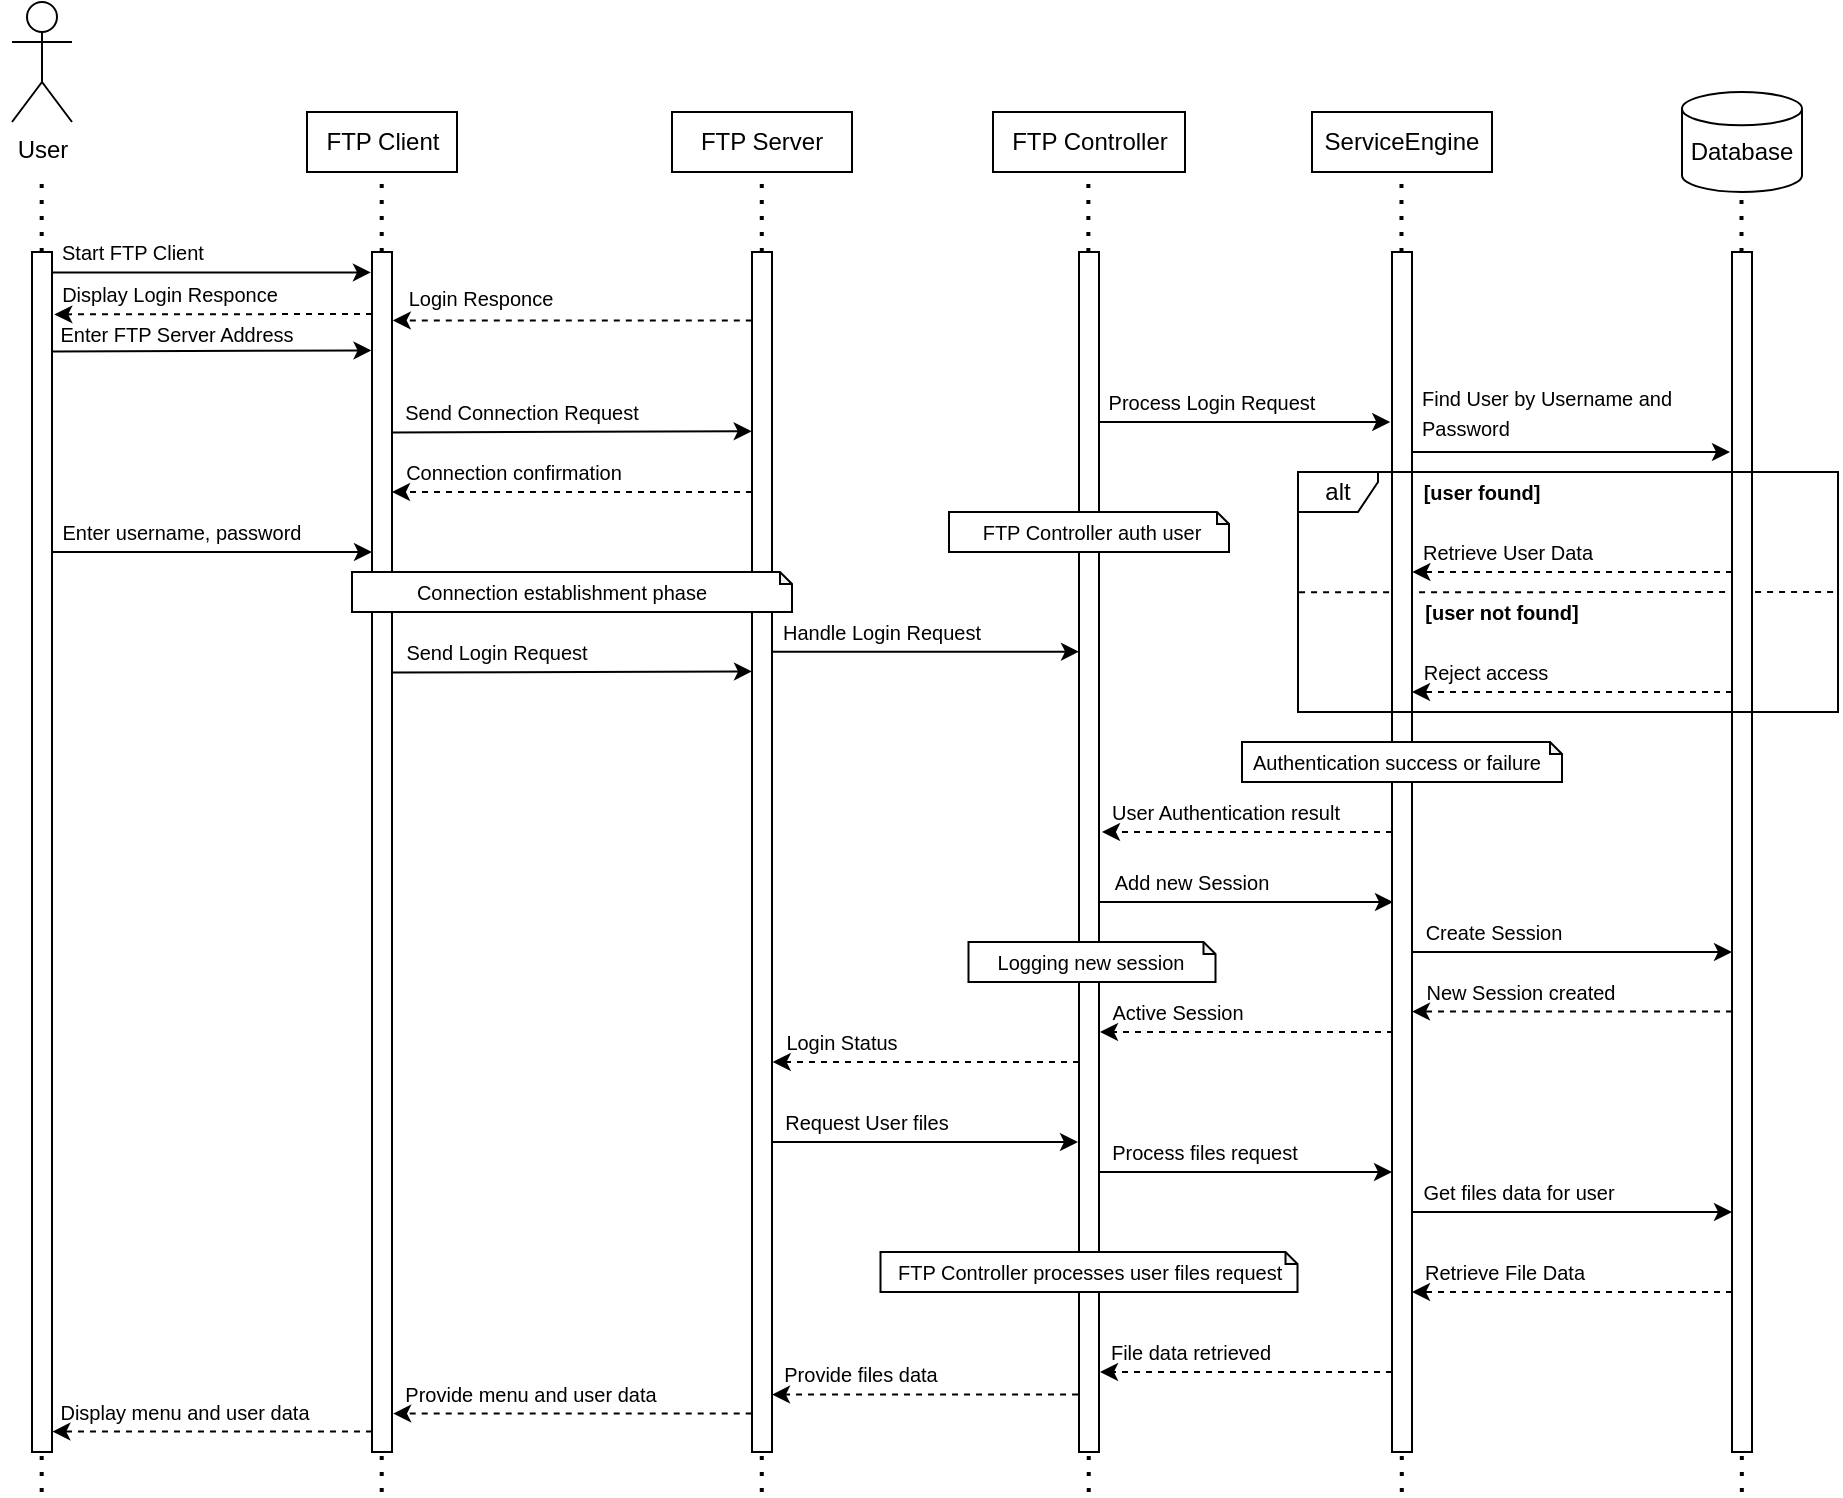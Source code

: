 <mxfile version="24.8.4">
  <diagram name="Сторінка-1" id="EHOrJvjLMRzK50lmoaZ_">
    <mxGraphModel dx="2046" dy="1054" grid="1" gridSize="10" guides="1" tooltips="1" connect="1" arrows="1" fold="1" page="1" pageScale="1" pageWidth="1169" pageHeight="1654" math="0" shadow="0">
      <root>
        <mxCell id="0" />
        <mxCell id="1" parent="0" />
        <mxCell id="5lGT_C94pFLsxoCqDlY4-63" value="" style="endArrow=none;dashed=1;html=1;rounded=0;entryX=1;entryY=0.5;entryDx=0;entryDy=0;entryPerimeter=0;exitX=0.002;exitY=0.501;exitDx=0;exitDy=0;exitPerimeter=0;" parent="1" source="5lGT_C94pFLsxoCqDlY4-61" target="5lGT_C94pFLsxoCqDlY4-61" edge="1">
          <mxGeometry width="50" height="50" relative="1" as="geometry">
            <mxPoint x="970" y="560" as="sourcePoint" />
            <mxPoint x="1020" y="510" as="targetPoint" />
          </mxGeometry>
        </mxCell>
        <mxCell id="5lGT_C94pFLsxoCqDlY4-1" value="User" style="shape=umlActor;verticalLabelPosition=bottom;verticalAlign=top;html=1;outlineConnect=0;" parent="1" vertex="1">
          <mxGeometry x="220" y="65" width="30" height="60" as="geometry" />
        </mxCell>
        <mxCell id="5lGT_C94pFLsxoCqDlY4-2" value="" style="rounded=0;whiteSpace=wrap;html=1;" parent="1" vertex="1">
          <mxGeometry x="400" y="190" width="10" height="600" as="geometry" />
        </mxCell>
        <mxCell id="5lGT_C94pFLsxoCqDlY4-3" value="" style="endArrow=none;dashed=1;html=1;dashPattern=1 3;strokeWidth=2;rounded=0;" parent="1" edge="1">
          <mxGeometry width="50" height="50" relative="1" as="geometry">
            <mxPoint x="404.86" y="810" as="sourcePoint" />
            <mxPoint x="404.86" y="790" as="targetPoint" />
          </mxGeometry>
        </mxCell>
        <mxCell id="5lGT_C94pFLsxoCqDlY4-4" value="" style="endArrow=none;dashed=1;html=1;dashPattern=1 3;strokeWidth=2;rounded=0;" parent="1" edge="1">
          <mxGeometry width="50" height="50" relative="1" as="geometry">
            <mxPoint x="404.86" y="190" as="sourcePoint" />
            <mxPoint x="404.86" y="150" as="targetPoint" />
          </mxGeometry>
        </mxCell>
        <mxCell id="5lGT_C94pFLsxoCqDlY4-5" value="" style="rounded=0;whiteSpace=wrap;html=1;" parent="1" vertex="1">
          <mxGeometry x="590" y="190" width="10" height="600" as="geometry" />
        </mxCell>
        <mxCell id="5lGT_C94pFLsxoCqDlY4-6" value="" style="endArrow=none;dashed=1;html=1;dashPattern=1 3;strokeWidth=2;rounded=0;" parent="1" edge="1">
          <mxGeometry width="50" height="50" relative="1" as="geometry">
            <mxPoint x="594.89" y="810" as="sourcePoint" />
            <mxPoint x="594.89" y="790" as="targetPoint" />
          </mxGeometry>
        </mxCell>
        <mxCell id="5lGT_C94pFLsxoCqDlY4-7" value="" style="endArrow=none;dashed=1;html=1;dashPattern=1 3;strokeWidth=2;rounded=0;" parent="1" edge="1">
          <mxGeometry width="50" height="50" relative="1" as="geometry">
            <mxPoint x="594.89" y="190" as="sourcePoint" />
            <mxPoint x="594.89" y="150" as="targetPoint" />
          </mxGeometry>
        </mxCell>
        <mxCell id="5lGT_C94pFLsxoCqDlY4-29" value="" style="rounded=0;whiteSpace=wrap;html=1;" parent="1" vertex="1">
          <mxGeometry x="1080" y="190" width="10" height="600" as="geometry" />
        </mxCell>
        <mxCell id="5lGT_C94pFLsxoCqDlY4-30" value="" style="endArrow=none;dashed=1;html=1;dashPattern=1 3;strokeWidth=2;rounded=0;" parent="1" edge="1">
          <mxGeometry width="50" height="50" relative="1" as="geometry">
            <mxPoint x="1084.92" y="810" as="sourcePoint" />
            <mxPoint x="1084.92" y="790" as="targetPoint" />
          </mxGeometry>
        </mxCell>
        <mxCell id="5lGT_C94pFLsxoCqDlY4-32" value="" style="rounded=0;whiteSpace=wrap;html=1;" parent="1" vertex="1">
          <mxGeometry x="910" y="190" width="10" height="600" as="geometry" />
        </mxCell>
        <mxCell id="5lGT_C94pFLsxoCqDlY4-33" value="" style="endArrow=none;dashed=1;html=1;dashPattern=1 3;strokeWidth=2;rounded=0;" parent="1" edge="1">
          <mxGeometry width="50" height="50" relative="1" as="geometry">
            <mxPoint x="914.9" y="810" as="sourcePoint" />
            <mxPoint x="914.9" y="790" as="targetPoint" />
          </mxGeometry>
        </mxCell>
        <mxCell id="5lGT_C94pFLsxoCqDlY4-34" value="" style="endArrow=none;dashed=1;html=1;dashPattern=1 3;strokeWidth=2;rounded=0;" parent="1" edge="1">
          <mxGeometry width="50" height="50" relative="1" as="geometry">
            <mxPoint x="1084.75" y="190" as="sourcePoint" />
            <mxPoint x="1084.75" y="150" as="targetPoint" />
          </mxGeometry>
        </mxCell>
        <mxCell id="5lGT_C94pFLsxoCqDlY4-35" value="" style="rounded=0;whiteSpace=wrap;html=1;" parent="1" vertex="1">
          <mxGeometry x="753.5" y="190" width="10" height="600" as="geometry" />
        </mxCell>
        <mxCell id="5lGT_C94pFLsxoCqDlY4-36" value="" style="endArrow=none;dashed=1;html=1;dashPattern=1 3;strokeWidth=2;rounded=0;" parent="1" edge="1">
          <mxGeometry width="50" height="50" relative="1" as="geometry">
            <mxPoint x="758.37" y="810" as="sourcePoint" />
            <mxPoint x="758.37" y="790" as="targetPoint" />
          </mxGeometry>
        </mxCell>
        <mxCell id="5lGT_C94pFLsxoCqDlY4-37" value="" style="endArrow=none;dashed=1;html=1;dashPattern=1 3;strokeWidth=2;rounded=0;" parent="1" edge="1">
          <mxGeometry width="50" height="50" relative="1" as="geometry">
            <mxPoint x="914.74" y="190" as="sourcePoint" />
            <mxPoint x="914.74" y="150" as="targetPoint" />
          </mxGeometry>
        </mxCell>
        <mxCell id="5lGT_C94pFLsxoCqDlY4-38" value="FTP Server" style="text;html=1;align=center;verticalAlign=middle;whiteSpace=wrap;rounded=0;strokeColor=default;" parent="1" vertex="1">
          <mxGeometry x="550" y="120" width="90" height="30" as="geometry" />
        </mxCell>
        <mxCell id="5lGT_C94pFLsxoCqDlY4-40" value="" style="endArrow=classic;html=1;rounded=0;entryX=0;entryY=0.014;entryDx=0;entryDy=0;entryPerimeter=0;exitX=1.016;exitY=0.015;exitDx=0;exitDy=0;exitPerimeter=0;" parent="1" edge="1">
          <mxGeometry width="50" height="50" relative="1" as="geometry">
            <mxPoint x="410.0" y="280.22" as="sourcePoint" />
            <mxPoint x="589.84" y="279.62" as="targetPoint" />
          </mxGeometry>
        </mxCell>
        <mxCell id="5lGT_C94pFLsxoCqDlY4-41" value="&lt;span style=&quot;font-size: 10px;&quot;&gt;Send Connection Request&lt;/span&gt;" style="text;html=1;align=center;verticalAlign=middle;whiteSpace=wrap;rounded=0;" parent="1" vertex="1">
          <mxGeometry x="410" y="260" width="130" height="20" as="geometry" />
        </mxCell>
        <mxCell id="5lGT_C94pFLsxoCqDlY4-42" value="" style="endArrow=classic;html=1;rounded=0;entryX=1.039;entryY=0.057;entryDx=0;entryDy=0;entryPerimeter=0;exitX=-0.009;exitY=0.057;exitDx=0;exitDy=0;exitPerimeter=0;dashed=1;" parent="1" source="5lGT_C94pFLsxoCqDlY4-5" target="5lGT_C94pFLsxoCqDlY4-2" edge="1">
          <mxGeometry width="50" height="50" relative="1" as="geometry">
            <mxPoint x="570" y="230" as="sourcePoint" />
            <mxPoint x="700" y="240" as="targetPoint" />
          </mxGeometry>
        </mxCell>
        <mxCell id="5lGT_C94pFLsxoCqDlY4-43" value="&lt;span style=&quot;font-size: 10px;&quot;&gt;Login Responce&lt;/span&gt;" style="text;html=1;align=center;verticalAlign=middle;whiteSpace=wrap;rounded=0;" parent="1" vertex="1">
          <mxGeometry x="403" y="208" width="102.5" height="10" as="geometry" />
        </mxCell>
        <mxCell id="5lGT_C94pFLsxoCqDlY4-44" value="" style="endArrow=classic;html=1;rounded=0;entryX=0;entryY=0.097;entryDx=0;entryDy=0;entryPerimeter=0;exitX=0.978;exitY=0.098;exitDx=0;exitDy=0;exitPerimeter=0;" parent="1" edge="1">
          <mxGeometry width="50" height="50" relative="1" as="geometry">
            <mxPoint x="409.78" y="400.3" as="sourcePoint" />
            <mxPoint x="590" y="399.7" as="targetPoint" />
          </mxGeometry>
        </mxCell>
        <mxCell id="5lGT_C94pFLsxoCqDlY4-45" value="&lt;span style=&quot;font-size: 10px;&quot;&gt;Send Login Request&lt;/span&gt;" style="text;html=1;align=center;verticalAlign=middle;whiteSpace=wrap;rounded=0;" parent="1" vertex="1">
          <mxGeometry x="400" y="385" width="125" height="10" as="geometry" />
        </mxCell>
        <mxCell id="5lGT_C94pFLsxoCqDlY4-46" value="" style="endArrow=classic;html=1;rounded=0;entryX=1.058;entryY=0.968;entryDx=0;entryDy=0;entryPerimeter=0;exitX=-0.015;exitY=0.968;exitDx=0;exitDy=0;exitPerimeter=0;dashed=1;" parent="1" source="5lGT_C94pFLsxoCqDlY4-5" target="5lGT_C94pFLsxoCqDlY4-2" edge="1">
          <mxGeometry width="50" height="50" relative="1" as="geometry">
            <mxPoint x="590" y="770" as="sourcePoint" />
            <mxPoint x="650" y="820" as="targetPoint" />
          </mxGeometry>
        </mxCell>
        <mxCell id="5lGT_C94pFLsxoCqDlY4-47" value="&lt;font style=&quot;font-size: 10px;&quot;&gt;Provide menu and user data&lt;/font&gt;" style="text;html=1;align=center;verticalAlign=middle;whiteSpace=wrap;rounded=0;" parent="1" vertex="1">
          <mxGeometry x="406" y="746" width="147" height="30" as="geometry" />
        </mxCell>
        <mxCell id="5lGT_C94pFLsxoCqDlY4-48" value="" style="endArrow=none;dashed=1;html=1;dashPattern=1 3;strokeWidth=2;rounded=0;" parent="1" edge="1">
          <mxGeometry width="50" height="50" relative="1" as="geometry">
            <mxPoint x="758.18" y="190" as="sourcePoint" />
            <mxPoint x="758.18" y="150" as="targetPoint" />
          </mxGeometry>
        </mxCell>
        <mxCell id="5lGT_C94pFLsxoCqDlY4-49" value="FTP Controller" style="text;html=1;align=center;verticalAlign=middle;whiteSpace=wrap;rounded=0;strokeColor=default;" parent="1" vertex="1">
          <mxGeometry x="710.5" y="120" width="96" height="30" as="geometry" />
        </mxCell>
        <mxCell id="5lGT_C94pFLsxoCqDlY4-50" value="" style="endArrow=classic;html=1;rounded=0;entryX=-0.005;entryY=0.133;entryDx=0;entryDy=0;entryPerimeter=0;exitX=1.026;exitY=0.133;exitDx=0;exitDy=0;exitPerimeter=0;" parent="1" edge="1">
          <mxGeometry width="50" height="50" relative="1" as="geometry">
            <mxPoint x="600.5" y="389.83" as="sourcePoint" />
            <mxPoint x="753.5" y="389.83" as="targetPoint" />
          </mxGeometry>
        </mxCell>
        <mxCell id="5lGT_C94pFLsxoCqDlY4-51" value="&lt;font style=&quot;font-size: 10px;&quot;&gt;Handle Login Request&lt;/font&gt;" style="text;html=1;align=center;verticalAlign=middle;whiteSpace=wrap;rounded=0;" parent="1" vertex="1">
          <mxGeometry x="595" y="365" width="120" height="30" as="geometry" />
        </mxCell>
        <mxCell id="5lGT_C94pFLsxoCqDlY4-52" value="" style="endArrow=classic;html=1;rounded=0;entryX=1.033;entryY=0.799;entryDx=0;entryDy=0;entryPerimeter=0;exitX=-0.001;exitY=0.799;exitDx=0;exitDy=0;exitPerimeter=0;dashed=1;" parent="1" edge="1">
          <mxGeometry width="50" height="50" relative="1" as="geometry">
            <mxPoint x="753.5" y="595.0" as="sourcePoint" />
            <mxPoint x="600.34" y="595.0" as="targetPoint" />
          </mxGeometry>
        </mxCell>
        <mxCell id="5lGT_C94pFLsxoCqDlY4-53" value="" style="endArrow=classic;html=1;rounded=0;entryX=-0.034;entryY=0.866;entryDx=0;entryDy=0;entryPerimeter=0;exitX=-0.001;exitY=0.799;exitDx=0;exitDy=0;exitPerimeter=0;" parent="1" edge="1">
          <mxGeometry width="50" height="50" relative="1" as="geometry">
            <mxPoint x="600" y="635" as="sourcePoint" />
            <mxPoint x="753" y="635" as="targetPoint" />
          </mxGeometry>
        </mxCell>
        <mxCell id="5lGT_C94pFLsxoCqDlY4-54" value="" style="endArrow=classic;html=1;rounded=0;entryX=1.047;entryY=0.968;entryDx=0;entryDy=0;entryPerimeter=0;exitX=-0.048;exitY=0.952;exitDx=0;exitDy=0;exitPerimeter=0;dashed=1;" parent="1" source="5lGT_C94pFLsxoCqDlY4-35" edge="1">
          <mxGeometry width="50" height="50" relative="1" as="geometry">
            <mxPoint x="752.61" y="760.7" as="sourcePoint" />
            <mxPoint x="600" y="761.3" as="targetPoint" />
          </mxGeometry>
        </mxCell>
        <mxCell id="5lGT_C94pFLsxoCqDlY4-55" value="&lt;span style=&quot;font-size: 10px;&quot;&gt;Login Status&lt;/span&gt;" style="text;html=1;align=center;verticalAlign=middle;whiteSpace=wrap;rounded=0;" parent="1" vertex="1">
          <mxGeometry x="570" y="570" width="130" height="30" as="geometry" />
        </mxCell>
        <mxCell id="5lGT_C94pFLsxoCqDlY4-56" value="&lt;font style=&quot;font-size: 10px;&quot;&gt;Request User files&lt;/font&gt;" style="text;html=1;align=center;verticalAlign=middle;whiteSpace=wrap;rounded=0;" parent="1" vertex="1">
          <mxGeometry x="576" y="610" width="143" height="30" as="geometry" />
        </mxCell>
        <mxCell id="5lGT_C94pFLsxoCqDlY4-57" value="&lt;font style=&quot;font-size: 10px;&quot;&gt;Provide files data&lt;/font&gt;" style="text;html=1;align=center;verticalAlign=middle;whiteSpace=wrap;rounded=0;" parent="1" vertex="1">
          <mxGeometry x="585" y="736" width="119" height="30" as="geometry" />
        </mxCell>
        <mxCell id="5lGT_C94pFLsxoCqDlY4-58" value="ServiceEngine" style="text;html=1;align=center;verticalAlign=middle;whiteSpace=wrap;rounded=0;strokeColor=default;" parent="1" vertex="1">
          <mxGeometry x="870" y="120" width="90" height="30" as="geometry" />
        </mxCell>
        <mxCell id="5lGT_C94pFLsxoCqDlY4-59" value="" style="endArrow=classic;html=1;rounded=0;entryX=-0.037;entryY=0.2;entryDx=0;entryDy=0;entryPerimeter=0;exitX=1.026;exitY=0.133;exitDx=0;exitDy=0;exitPerimeter=0;" parent="1" edge="1">
          <mxGeometry width="50" height="50" relative="1" as="geometry">
            <mxPoint x="763" y="275" as="sourcePoint" />
            <mxPoint x="909.13" y="275" as="targetPoint" />
          </mxGeometry>
        </mxCell>
        <mxCell id="5lGT_C94pFLsxoCqDlY4-60" value="&lt;font style=&quot;font-size: 10px;&quot;&gt;Process Login Request&lt;/font&gt;" style="text;html=1;align=center;verticalAlign=middle;whiteSpace=wrap;rounded=0;" parent="1" vertex="1">
          <mxGeometry x="750" y="250" width="140" height="30" as="geometry" />
        </mxCell>
        <mxCell id="5lGT_C94pFLsxoCqDlY4-61" value="alt" style="shape=umlFrame;whiteSpace=wrap;html=1;pointerEvents=0;fillColor=none;width=40;height=20;" parent="1" vertex="1">
          <mxGeometry x="863" y="300" width="270" height="120" as="geometry" />
        </mxCell>
        <mxCell id="5lGT_C94pFLsxoCqDlY4-64" value="" style="endArrow=classic;html=1;rounded=0;exitX=-0.019;exitY=0.367;exitDx=0;exitDy=0;exitPerimeter=0;dashed=1;" parent="1" edge="1">
          <mxGeometry width="50" height="50" relative="1" as="geometry">
            <mxPoint x="1080" y="350" as="sourcePoint" />
            <mxPoint x="920.19" y="350" as="targetPoint" />
          </mxGeometry>
        </mxCell>
        <mxCell id="5lGT_C94pFLsxoCqDlY4-65" value="" style="endArrow=classic;html=1;rounded=0;exitX=-0.019;exitY=0.367;exitDx=0;exitDy=0;exitPerimeter=0;dashed=1;" parent="1" edge="1">
          <mxGeometry width="50" height="50" relative="1" as="geometry">
            <mxPoint x="1080" y="410" as="sourcePoint" />
            <mxPoint x="920" y="410" as="targetPoint" />
          </mxGeometry>
        </mxCell>
        <mxCell id="5lGT_C94pFLsxoCqDlY4-66" value="&lt;font style=&quot;font-size: 10px;&quot;&gt;&lt;b&gt;[user found]&lt;/b&gt;&lt;/font&gt;" style="text;html=1;align=center;verticalAlign=middle;whiteSpace=wrap;rounded=0;" parent="1" vertex="1">
          <mxGeometry x="920" y="295" width="70" height="30" as="geometry" />
        </mxCell>
        <mxCell id="5lGT_C94pFLsxoCqDlY4-67" value="&lt;font style=&quot;font-size: 10px;&quot;&gt;&lt;b&gt;[user not found]&lt;/b&gt;&lt;/font&gt;" style="text;html=1;align=center;verticalAlign=middle;whiteSpace=wrap;rounded=0;" parent="1" vertex="1">
          <mxGeometry x="920" y="355" width="90" height="30" as="geometry" />
        </mxCell>
        <mxCell id="5lGT_C94pFLsxoCqDlY4-68" value="&lt;font style=&quot;font-size: 10px;&quot;&gt;Retrieve User Data&lt;/font&gt;" style="text;html=1;align=center;verticalAlign=middle;whiteSpace=wrap;rounded=0;" parent="1" vertex="1">
          <mxGeometry x="913" y="325" width="110" height="30" as="geometry" />
        </mxCell>
        <mxCell id="5lGT_C94pFLsxoCqDlY4-69" value="&lt;span style=&quot;font-size: 10px;&quot;&gt;Reject access&lt;/span&gt;" style="text;html=1;align=center;verticalAlign=middle;whiteSpace=wrap;rounded=0;" parent="1" vertex="1">
          <mxGeometry x="902" y="385" width="110" height="30" as="geometry" />
        </mxCell>
        <mxCell id="5lGT_C94pFLsxoCqDlY4-70" value="" style="endArrow=classic;html=1;rounded=0;entryX=-0.037;entryY=0.2;entryDx=0;entryDy=0;entryPerimeter=0;exitX=0.026;exitY=0.533;exitDx=0;exitDy=0;exitPerimeter=0;dashed=1;" parent="1" edge="1">
          <mxGeometry width="50" height="50" relative="1" as="geometry">
            <mxPoint x="910" y="480" as="sourcePoint" />
            <mxPoint x="765.0" y="480" as="targetPoint" />
          </mxGeometry>
        </mxCell>
        <mxCell id="5lGT_C94pFLsxoCqDlY4-71" value="&lt;font style=&quot;font-size: 10px;&quot;&gt;User Authentication result&lt;/font&gt;" style="text;html=1;align=center;verticalAlign=middle;whiteSpace=wrap;rounded=0;" parent="1" vertex="1">
          <mxGeometry x="763.5" y="455" width="126" height="30" as="geometry" />
        </mxCell>
        <mxCell id="5lGT_C94pFLsxoCqDlY4-72" value="" style="endArrow=classic;html=1;rounded=0;entryX=-0.037;entryY=0.2;entryDx=0;entryDy=0;entryPerimeter=0;exitX=1.026;exitY=0.133;exitDx=0;exitDy=0;exitPerimeter=0;" parent="1" edge="1">
          <mxGeometry width="50" height="50" relative="1" as="geometry">
            <mxPoint x="764" y="515" as="sourcePoint" />
            <mxPoint x="910.5" y="515" as="targetPoint" />
          </mxGeometry>
        </mxCell>
        <mxCell id="5lGT_C94pFLsxoCqDlY4-73" value="&lt;font style=&quot;font-size: 10px;&quot;&gt;Add new Session&lt;/font&gt;" style="text;html=1;align=center;verticalAlign=middle;whiteSpace=wrap;rounded=0;" parent="1" vertex="1">
          <mxGeometry x="759.5" y="490" width="100" height="30" as="geometry" />
        </mxCell>
        <mxCell id="5lGT_C94pFLsxoCqDlY4-74" value="" style="endArrow=classic;html=1;rounded=0;entryX=-0.037;entryY=0.2;entryDx=0;entryDy=0;entryPerimeter=0;exitX=0.026;exitY=0.533;exitDx=0;exitDy=0;exitPerimeter=0;dashed=1;" parent="1" edge="1">
          <mxGeometry width="50" height="50" relative="1" as="geometry">
            <mxPoint x="910.5" y="580" as="sourcePoint" />
            <mxPoint x="764.0" y="580" as="targetPoint" />
          </mxGeometry>
        </mxCell>
        <mxCell id="5lGT_C94pFLsxoCqDlY4-75" value="&lt;font style=&quot;font-size: 10px;&quot;&gt;Active Session&lt;/font&gt;" style="text;html=1;align=center;verticalAlign=middle;whiteSpace=wrap;rounded=0;" parent="1" vertex="1">
          <mxGeometry x="738" y="555" width="130" height="30" as="geometry" />
        </mxCell>
        <mxCell id="5lGT_C94pFLsxoCqDlY4-77" value="" style="endArrow=classic;html=1;rounded=0;entryX=-0.037;entryY=0.2;entryDx=0;entryDy=0;entryPerimeter=0;exitX=1.026;exitY=0.133;exitDx=0;exitDy=0;exitPerimeter=0;" parent="1" edge="1">
          <mxGeometry width="50" height="50" relative="1" as="geometry">
            <mxPoint x="920" y="290" as="sourcePoint" />
            <mxPoint x="1079" y="290" as="targetPoint" />
          </mxGeometry>
        </mxCell>
        <mxCell id="5lGT_C94pFLsxoCqDlY4-78" value="&lt;span style=&quot;font-size: 10px;&quot;&gt;Find User by Username and Password&lt;/span&gt;" style="text;html=1;align=left;verticalAlign=middle;whiteSpace=wrap;rounded=0;" parent="1" vertex="1">
          <mxGeometry x="923" y="255" width="173" height="30" as="geometry" />
        </mxCell>
        <mxCell id="5lGT_C94pFLsxoCqDlY4-79" value="" style="endArrow=classic;html=1;rounded=0;entryX=-0.037;entryY=0.2;entryDx=0;entryDy=0;entryPerimeter=0;exitX=1.026;exitY=0.133;exitDx=0;exitDy=0;exitPerimeter=0;" parent="1" edge="1">
          <mxGeometry width="50" height="50" relative="1" as="geometry">
            <mxPoint x="920" y="540" as="sourcePoint" />
            <mxPoint x="1080" y="540" as="targetPoint" />
          </mxGeometry>
        </mxCell>
        <mxCell id="5lGT_C94pFLsxoCqDlY4-80" value="&lt;font style=&quot;font-size: 10px;&quot;&gt;Create Session&lt;/font&gt;" style="text;html=1;align=center;verticalAlign=middle;whiteSpace=wrap;rounded=0;" parent="1" vertex="1">
          <mxGeometry x="906" y="515" width="110" height="30" as="geometry" />
        </mxCell>
        <mxCell id="5lGT_C94pFLsxoCqDlY4-81" value="" style="endArrow=classic;html=1;rounded=0;entryX=-0.037;entryY=0.2;entryDx=0;entryDy=0;entryPerimeter=0;exitX=1.026;exitY=0.133;exitDx=0;exitDy=0;exitPerimeter=0;dashed=1;" parent="1" edge="1">
          <mxGeometry width="50" height="50" relative="1" as="geometry">
            <mxPoint x="1080" y="569.8" as="sourcePoint" />
            <mxPoint x="920" y="569.8" as="targetPoint" />
          </mxGeometry>
        </mxCell>
        <mxCell id="5lGT_C94pFLsxoCqDlY4-82" value="&lt;font style=&quot;font-size: 10px;&quot;&gt;New Session created&lt;/font&gt;" style="text;html=1;align=center;verticalAlign=middle;whiteSpace=wrap;rounded=0;" parent="1" vertex="1">
          <mxGeometry x="913" y="545" width="123" height="30" as="geometry" />
        </mxCell>
        <mxCell id="5lGT_C94pFLsxoCqDlY4-83" value="" style="endArrow=classic;html=1;rounded=0;entryX=-0.037;entryY=0.2;entryDx=0;entryDy=0;entryPerimeter=0;exitX=1.026;exitY=0.133;exitDx=0;exitDy=0;exitPerimeter=0;" parent="1" edge="1">
          <mxGeometry width="50" height="50" relative="1" as="geometry">
            <mxPoint x="764" y="650" as="sourcePoint" />
            <mxPoint x="910" y="650" as="targetPoint" />
          </mxGeometry>
        </mxCell>
        <mxCell id="5lGT_C94pFLsxoCqDlY4-84" value="&lt;font style=&quot;font-size: 10px;&quot;&gt;Process files request&lt;/font&gt;" style="text;html=1;align=center;verticalAlign=middle;whiteSpace=wrap;rounded=0;" parent="1" vertex="1">
          <mxGeometry x="751" y="625" width="131" height="30" as="geometry" />
        </mxCell>
        <mxCell id="5lGT_C94pFLsxoCqDlY4-85" value="" style="strokeWidth=1;html=1;shape=mxgraph.flowchart.database;whiteSpace=wrap;" parent="1" vertex="1">
          <mxGeometry x="1055" y="110" width="60" height="50" as="geometry" />
        </mxCell>
        <mxCell id="5lGT_C94pFLsxoCqDlY4-86" value="Database" style="text;html=1;align=center;verticalAlign=middle;whiteSpace=wrap;rounded=0;" parent="1" vertex="1">
          <mxGeometry x="1055" y="125" width="60" height="30" as="geometry" />
        </mxCell>
        <mxCell id="5lGT_C94pFLsxoCqDlY4-87" value="" style="endArrow=classic;html=1;rounded=0;entryX=-0.037;entryY=0.2;entryDx=0;entryDy=0;entryPerimeter=0;exitX=1.026;exitY=0.133;exitDx=0;exitDy=0;exitPerimeter=0;" parent="1" edge="1">
          <mxGeometry width="50" height="50" relative="1" as="geometry">
            <mxPoint x="920" y="670" as="sourcePoint" />
            <mxPoint x="1080" y="670" as="targetPoint" />
          </mxGeometry>
        </mxCell>
        <mxCell id="5lGT_C94pFLsxoCqDlY4-88" value="&lt;font style=&quot;font-size: 10px;&quot;&gt;Get files data for user&lt;/font&gt;" style="text;html=1;align=center;verticalAlign=middle;whiteSpace=wrap;rounded=0;" parent="1" vertex="1">
          <mxGeometry x="921" y="645" width="105" height="30" as="geometry" />
        </mxCell>
        <mxCell id="5lGT_C94pFLsxoCqDlY4-89" value="" style="endArrow=classic;html=1;rounded=0;entryX=-0.037;entryY=0.2;entryDx=0;entryDy=0;entryPerimeter=0;exitX=1.026;exitY=0.133;exitDx=0;exitDy=0;exitPerimeter=0;dashed=1;" parent="1" edge="1">
          <mxGeometry width="50" height="50" relative="1" as="geometry">
            <mxPoint x="1080" y="710" as="sourcePoint" />
            <mxPoint x="920" y="710" as="targetPoint" />
          </mxGeometry>
        </mxCell>
        <mxCell id="5lGT_C94pFLsxoCqDlY4-90" value="&lt;font style=&quot;font-size: 10px;&quot;&gt;Retrieve File Data&lt;/font&gt;" style="text;html=1;align=center;verticalAlign=middle;whiteSpace=wrap;rounded=0;" parent="1" vertex="1">
          <mxGeometry x="915" y="685" width="103" height="30" as="geometry" />
        </mxCell>
        <mxCell id="5lGT_C94pFLsxoCqDlY4-91" value="" style="endArrow=classic;html=1;rounded=0;entryX=-0.037;entryY=0.2;entryDx=0;entryDy=0;entryPerimeter=0;exitX=1.026;exitY=0.133;exitDx=0;exitDy=0;exitPerimeter=0;dashed=1;" parent="1" edge="1">
          <mxGeometry width="50" height="50" relative="1" as="geometry">
            <mxPoint x="910" y="750" as="sourcePoint" />
            <mxPoint x="764" y="750" as="targetPoint" />
          </mxGeometry>
        </mxCell>
        <mxCell id="5lGT_C94pFLsxoCqDlY4-92" value="&lt;font style=&quot;font-size: 10px;&quot;&gt;File data retrieved&lt;/font&gt;" style="text;html=1;align=center;verticalAlign=middle;whiteSpace=wrap;rounded=0;" parent="1" vertex="1">
          <mxGeometry x="754" y="725" width="111" height="30" as="geometry" />
        </mxCell>
        <mxCell id="_hDlO5acoqLrmTqEBLsP-68" value="FTP Client" style="text;html=1;align=center;verticalAlign=middle;whiteSpace=wrap;rounded=0;strokeColor=default;" parent="1" vertex="1">
          <mxGeometry x="367.5" y="120" width="75" height="30" as="geometry" />
        </mxCell>
        <mxCell id="_hDlO5acoqLrmTqEBLsP-69" value="" style="rounded=0;whiteSpace=wrap;html=1;" parent="1" vertex="1">
          <mxGeometry x="230" y="190" width="10" height="600" as="geometry" />
        </mxCell>
        <mxCell id="_hDlO5acoqLrmTqEBLsP-70" value="" style="endArrow=none;dashed=1;html=1;dashPattern=1 3;strokeWidth=2;rounded=0;" parent="1" edge="1">
          <mxGeometry width="50" height="50" relative="1" as="geometry">
            <mxPoint x="234.84" y="810" as="sourcePoint" />
            <mxPoint x="234.84" y="790" as="targetPoint" />
          </mxGeometry>
        </mxCell>
        <mxCell id="_hDlO5acoqLrmTqEBLsP-71" value="" style="endArrow=none;dashed=1;html=1;dashPattern=1 3;strokeWidth=2;rounded=0;" parent="1" edge="1">
          <mxGeometry width="50" height="50" relative="1" as="geometry">
            <mxPoint x="234.84" y="190" as="sourcePoint" />
            <mxPoint x="234.84" y="150" as="targetPoint" />
          </mxGeometry>
        </mxCell>
        <mxCell id="_hDlO5acoqLrmTqEBLsP-72" value="" style="endArrow=classic;html=1;rounded=0;entryX=1.039;entryY=0.057;entryDx=0;entryDy=0;entryPerimeter=0;exitX=-0.009;exitY=0.057;exitDx=0;exitDy=0;exitPerimeter=0;dashed=1;" parent="1" edge="1">
          <mxGeometry width="50" height="50" relative="1" as="geometry">
            <mxPoint x="590" y="310" as="sourcePoint" />
            <mxPoint x="410" y="310" as="targetPoint" />
          </mxGeometry>
        </mxCell>
        <mxCell id="_hDlO5acoqLrmTqEBLsP-73" value="&lt;font style=&quot;font-size: 10px;&quot;&gt;Connection confirmation&lt;/font&gt;" style="text;html=1;align=center;verticalAlign=middle;whiteSpace=wrap;rounded=0;" parent="1" vertex="1">
          <mxGeometry x="391" y="285" width="160" height="30" as="geometry" />
        </mxCell>
        <mxCell id="_hDlO5acoqLrmTqEBLsP-74" value="" style="endArrow=classic;html=1;rounded=0;entryX=0;entryY=0.25;entryDx=0;entryDy=0;exitX=1;exitY=0.25;exitDx=0;exitDy=0;" parent="1" source="_hDlO5acoqLrmTqEBLsP-69" target="5lGT_C94pFLsxoCqDlY4-2" edge="1">
          <mxGeometry width="50" height="50" relative="1" as="geometry">
            <mxPoint x="260" y="380" as="sourcePoint" />
            <mxPoint x="310" y="330" as="targetPoint" />
          </mxGeometry>
        </mxCell>
        <mxCell id="_hDlO5acoqLrmTqEBLsP-75" value="&lt;font style=&quot;font-size: 10px;&quot;&gt;Enter username, password&lt;/font&gt;" style="text;html=1;align=center;verticalAlign=middle;whiteSpace=wrap;rounded=0;" parent="1" vertex="1">
          <mxGeometry x="230" y="315" width="150" height="30" as="geometry" />
        </mxCell>
        <mxCell id="_hDlO5acoqLrmTqEBLsP-76" value="" style="endArrow=classic;html=1;rounded=0;entryX=-0.055;entryY=0.017;entryDx=0;entryDy=0;entryPerimeter=0;exitX=1.024;exitY=0.017;exitDx=0;exitDy=0;exitPerimeter=0;" parent="1" source="_hDlO5acoqLrmTqEBLsP-69" target="5lGT_C94pFLsxoCqDlY4-2" edge="1">
          <mxGeometry width="50" height="50" relative="1" as="geometry">
            <mxPoint x="250" y="310" as="sourcePoint" />
            <mxPoint x="300" y="260" as="targetPoint" />
          </mxGeometry>
        </mxCell>
        <mxCell id="_hDlO5acoqLrmTqEBLsP-78" value="&lt;font style=&quot;font-size: 10px;&quot;&gt;Start FTP Client&lt;/font&gt;" style="text;strokeColor=none;fillColor=none;align=left;verticalAlign=middle;spacingLeft=4;spacingRight=4;overflow=hidden;points=[[0,0.5],[1,0.5]];portConstraint=eastwest;rotatable=0;whiteSpace=wrap;html=1;" parent="1" vertex="1">
          <mxGeometry x="239" y="175" width="140" height="30" as="geometry" />
        </mxCell>
        <mxCell id="_hDlO5acoqLrmTqEBLsP-79" value="" style="endArrow=classic;html=1;rounded=0;entryX=1.115;entryY=0.052;entryDx=0;entryDy=0;entryPerimeter=0;dashed=1;" parent="1" target="_hDlO5acoqLrmTqEBLsP-69" edge="1">
          <mxGeometry width="50" height="50" relative="1" as="geometry">
            <mxPoint x="400" y="221" as="sourcePoint" />
            <mxPoint x="330" y="250" as="targetPoint" />
          </mxGeometry>
        </mxCell>
        <mxCell id="_hDlO5acoqLrmTqEBLsP-80" value="&lt;font style=&quot;font-size: 10px;&quot;&gt;Display Login Responce&lt;/font&gt;" style="text;html=1;align=center;verticalAlign=middle;whiteSpace=wrap;rounded=0;" parent="1" vertex="1">
          <mxGeometry x="214" y="196" width="170" height="30" as="geometry" />
        </mxCell>
        <mxCell id="_hDlO5acoqLrmTqEBLsP-81" value="" style="endArrow=classic;html=1;rounded=0;entryX=-0.024;entryY=0.082;entryDx=0;entryDy=0;entryPerimeter=0;exitX=1;exitY=0.083;exitDx=0;exitDy=0;exitPerimeter=0;" parent="1" source="_hDlO5acoqLrmTqEBLsP-69" target="5lGT_C94pFLsxoCqDlY4-2" edge="1">
          <mxGeometry width="50" height="50" relative="1" as="geometry">
            <mxPoint x="270" y="310" as="sourcePoint" />
            <mxPoint x="320" y="260" as="targetPoint" />
          </mxGeometry>
        </mxCell>
        <mxCell id="_hDlO5acoqLrmTqEBLsP-82" value="&lt;font style=&quot;font-size: 10px;&quot;&gt;Enter FTP Server Address&lt;/font&gt;" style="text;html=1;align=center;verticalAlign=middle;whiteSpace=wrap;rounded=0;" parent="1" vertex="1">
          <mxGeometry x="237" y="216" width="131" height="30" as="geometry" />
        </mxCell>
        <mxCell id="_hDlO5acoqLrmTqEBLsP-83" value="" style="endArrow=classic;html=1;rounded=0;entryX=1.018;entryY=0.983;entryDx=0;entryDy=0;entryPerimeter=0;exitX=0;exitY=0.983;exitDx=0;exitDy=0;exitPerimeter=0;dashed=1;" parent="1" source="5lGT_C94pFLsxoCqDlY4-2" target="_hDlO5acoqLrmTqEBLsP-69" edge="1">
          <mxGeometry width="50" height="50" relative="1" as="geometry">
            <mxPoint x="80" y="630" as="sourcePoint" />
            <mxPoint x="130" y="580" as="targetPoint" />
          </mxGeometry>
        </mxCell>
        <mxCell id="_hDlO5acoqLrmTqEBLsP-84" value="&lt;font style=&quot;font-size: 10px;&quot;&gt;Display menu and user data&lt;/font&gt;" style="text;html=1;align=center;verticalAlign=middle;whiteSpace=wrap;rounded=0;" parent="1" vertex="1">
          <mxGeometry x="224" y="755" width="165" height="30" as="geometry" />
        </mxCell>
        <mxCell id="_hDlO5acoqLrmTqEBLsP-85" value="" style="shape=note;whiteSpace=wrap;html=1;backgroundOutline=1;darkOpacity=0.05;size=6;" parent="1" vertex="1">
          <mxGeometry x="390" y="350" width="220" height="20" as="geometry" />
        </mxCell>
        <mxCell id="_hDlO5acoqLrmTqEBLsP-87" value="" style="shape=note;whiteSpace=wrap;html=1;backgroundOutline=1;darkOpacity=0.05;size=6;" parent="1" vertex="1">
          <mxGeometry x="688.5" y="320" width="140" height="20" as="geometry" />
        </mxCell>
        <mxCell id="_hDlO5acoqLrmTqEBLsP-88" value="&lt;span style=&quot;font-size: 10px;&quot;&gt;FTP Controller auth user&lt;/span&gt;" style="text;html=1;align=center;verticalAlign=middle;whiteSpace=wrap;rounded=0;" parent="1" vertex="1">
          <mxGeometry x="690" y="315" width="140" height="30" as="geometry" />
        </mxCell>
        <mxCell id="_hDlO5acoqLrmTqEBLsP-89" value="" style="shape=note;whiteSpace=wrap;html=1;backgroundOutline=1;darkOpacity=0.05;size=6;" parent="1" vertex="1">
          <mxGeometry x="835" y="435" width="160" height="20" as="geometry" />
        </mxCell>
        <mxCell id="_hDlO5acoqLrmTqEBLsP-90" value="&lt;span style=&quot;font-size: 10px;&quot;&gt;Authentication success or failure&lt;/span&gt;" style="text;html=1;align=center;verticalAlign=middle;whiteSpace=wrap;rounded=0;" parent="1" vertex="1">
          <mxGeometry x="830" y="430" width="165" height="30" as="geometry" />
        </mxCell>
        <mxCell id="_hDlO5acoqLrmTqEBLsP-86" value="&lt;font style=&quot;font-size: 10px;&quot;&gt;Connection establishment phase&lt;/font&gt;" style="text;html=1;align=center;verticalAlign=middle;whiteSpace=wrap;rounded=0;" parent="1" vertex="1">
          <mxGeometry x="390" y="345" width="210" height="30" as="geometry" />
        </mxCell>
        <mxCell id="_hDlO5acoqLrmTqEBLsP-93" value="" style="shape=note;whiteSpace=wrap;html=1;backgroundOutline=1;darkOpacity=0.05;size=6;" parent="1" vertex="1">
          <mxGeometry x="698.25" y="535" width="123.5" height="20" as="geometry" />
        </mxCell>
        <mxCell id="_hDlO5acoqLrmTqEBLsP-95" value="&lt;font style=&quot;font-size: 10px;&quot;&gt;Logging new session&lt;/font&gt;" style="text;html=1;align=center;verticalAlign=middle;whiteSpace=wrap;rounded=0;" parent="1" vertex="1">
          <mxGeometry x="700" y="530" width="119.25" height="30" as="geometry" />
        </mxCell>
        <mxCell id="_hDlO5acoqLrmTqEBLsP-96" value="" style="shape=note;whiteSpace=wrap;html=1;backgroundOutline=1;darkOpacity=0.05;size=6;" parent="1" vertex="1">
          <mxGeometry x="654.25" y="690" width="208.5" height="20" as="geometry" />
        </mxCell>
        <mxCell id="_hDlO5acoqLrmTqEBLsP-97" value="&lt;font style=&quot;font-size: 10px;&quot;&gt;FTP Controller processes user files request&lt;/font&gt;" style="text;html=1;align=left;verticalAlign=middle;whiteSpace=wrap;rounded=0;" parent="1" vertex="1">
          <mxGeometry x="661" y="685" width="195" height="30" as="geometry" />
        </mxCell>
      </root>
    </mxGraphModel>
  </diagram>
</mxfile>
